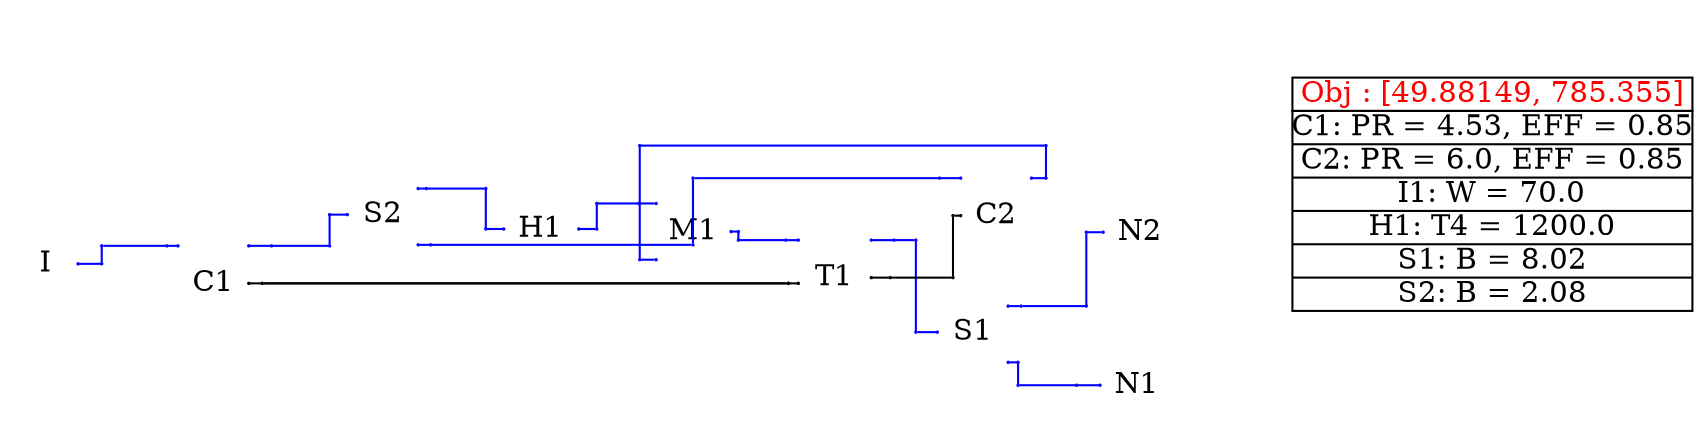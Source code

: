 graph sample6 {
	sizeNode1 [label="" color=white fixedsize=true height=0.01 pos="0,0!" shape=point width=0.01]
	sizeNode2 [label="" color=white fixedsize=true height=0.01 pos="7.888888888888889,2.69125!" shape=point width=0.01]
	configuration [label="{C1:  PR = 4.53, EFF = 0.85|C2:  PR = 6.0, EFF = 0.85|I1:  W = 70.0|H1:  T4 = 1200.0|S1:  B = 8.02|S2:  B = 2.08}" color=black fixedsize=true height=1.3333333333333333 pos="9.88888888888889,1.345625!" shape=record width=2.6666666666666665]
	obj [label="Obj : [49.88149, 785.355]" color=black fixedsize=true fontcolor=red height=0.2222222222222222 pos="9.88888888888889,2.1234027777777778!" shape=box width=2.6666666666666665]
	graph [layout=neato overlap=true]
	1 [label="" color=white height=0 image="C:\Users\57725\Desktop\work\component\\I.png" pos="0.24454822405657653,0.9930295921344388!" shape=box width=0]
	"1Label" [label=I color=white fixedsize=true height=0.2222222222222222 pos="0.24454822405657653,0.9930295921344388!" shape=box style=filled width=0.2222222222222222]
	2 [label="" color=white height=0 image="C:\Users\57725\Desktop\work\component\\C.png" pos="1.3617647355226272,0.8627778571540301!" shape=box width=0]
	"2Label" [label=C1 color=white fixedsize=true height=0.2222222222222222 pos="1.3617647355226272,0.8627778571540301!" shape=box style=filled width=0.2222222222222222]
	3 [label="" color=white height=0 image="C:\Users\57725\Desktop\work\component\\S.png" pos="2.4909877717470597,1.3209212736497142!" shape=box width=0]
	"3Label" [label=S2 color=white fixedsize=true height=0.2222222222222222 pos="2.4909877717470597,1.3209212736497142!" shape=box style=filled width=0.2222222222222222]
	4 [label="" color=white height=0 image="C:\Users\57725\Desktop\work\component\\T.png" pos="5.504677811271408,0.9009633296547016!" shape=box width=0]
	"4Label" [label=T1 color=white fixedsize=true height=0.2222222222222222 pos="5.504677811271408,0.9009633296547016!" shape=box style=filled width=0.2222222222222222]
	5 [label="" color=white height=0 image="C:\Users\57725\Desktop\work\component\\H.png" pos="3.5477855408778547,1.2251224968761574!" shape=box width=0]
	"5Label" [label=H1 color=white fixedsize=true height=0.2222222222222222 pos="3.5477855408778547,1.2251224968761574!" shape=box style=filled width=0.2222222222222222]
	6 [label="" color=white height=0 image="C:\Users\57725\Desktop\work\component\\C.png" pos="6.580191083433891,1.314058626730409!" shape=box width=0]
	"6Label" [label=C2 color=white fixedsize=true height=0.2222222222222222 pos="6.580191083433891,1.314058626730409!" shape=box style=filled width=0.2222222222222222]
	7 [label="" color=white height=0 image="C:\Users\57725\Desktop\work\component\\M.png" pos="4.563529063068268,1.2079131599501618!" shape=box width=0]
	"7Label" [label=M1 color=white fixedsize=true height=0.2222222222222222 pos="4.563529063068268,1.2079131599501618!" shape=box style=filled width=0.2222222222222222]
	8 [label="" color=white height=0 image="C:\Users\57725\Desktop\work\component\\S.png" pos="6.424372232099767,0.5375720663319962!" shape=box width=0]
	"8Label" [label=S1 color=white fixedsize=true height=0.2222222222222222 pos="6.424372232099767,0.5375720663319962!" shape=box style=filled width=0.2222222222222222]
	9 [label="" color=white height=0 image="C:\Users\57725\Desktop\work\component\\N.png" pos="7.522954255413132,0.183516572425321!" shape=box width=0]
	"9Label" [label=N1 color=white fixedsize=true height=0.2222222222222222 pos="7.522954255413132,0.183516572425321!" shape=box style=filled width=0.2222222222222222]
	10 [label="" color=white height=0 image="C:\Users\57725\Desktop\work\component\\N.png" pos="7.544207664580709,1.203650489180554!" shape=box width=0]
	"10Label" [label=N2 color=white fixedsize=true height=0.2222222222222222 pos="7.544207664580709,1.203650489180554!" shape=box style=filled width=0.2222222222222222]
	"1_e" [label="" color=blue fixedsize=true height=0.01 pos="0.4598260018343543,0.9930295921344388!" shape=point width=0.01]
	"1s_e" [label="" color=blue fixedsize=true height=0.01 pos="0.617628782044006,0.9930295921344388!" shape=point width=0.01]
	"1_e" -- "1s_e" [color=blue]
	C1_nw [label="" color=blue fixedsize=true height=0.01 pos="1.125653624411516,1.11277785715403!" shape=point width=0.01]
	C1t_nw [label="" color=blue fixedsize=true height=0.01 pos="1.051182382661131,1.11277785715403!" shape=point width=0.01]
	C1_nw -- C1t_nw [color=blue]
	blankNode400 [label="" color=blue fixedsize=true height=0.01 pos="0.617628782044006,1.11277785715403!" shape=point width=0.01]
	"1s_e" -- blankNode400 [color=blue]
	blankNode400 -- C1t_nw [color=blue]
	C1_ne [label="" color=blue fixedsize=true height=0.01 pos="1.5978758466337384,1.11277785715403!" shape=point width=0.01]
	C1s_ne [label="" color=blue fixedsize=true height=0.01 pos="1.7499160480016744,1.11277785715403!" shape=point width=0.01]
	C1_ne -- C1s_ne [color=blue]
	S2_w [label="" color=blue fixedsize=true height=0.01 pos="2.2548766606359485,1.3209212736497142!" shape=point width=0.01]
	S2t_w [label="" color=blue fixedsize=true height=0.01 pos="2.1367672111408886,1.3209212736497142!" shape=point width=0.01]
	S2_w -- S2t_w [color=blue]
	blankNode401 [label="" color=blue fixedsize=true height=0.01 pos="2.1367672111408886,1.11277785715403!" shape=point width=0.01]
	C1s_ne -- blankNode401 [color=blue]
	blankNode401 -- S2t_w [color=blue]
	4 [pos="5.504677811271408,0.8627778571540301!"]
	C1_e [label="" color=black fixedsize=true height=0.01 pos="1.5978758466337384,0.8627778571540301!" shape=point width=0.01]
	C1s_e [label="" color=black fixedsize=true height=0.01 pos="1.6873864977033424,0.8627778571540301!" shape=point width=0.01]
	C1_e -- C1s_e [color=black]
	T1_w [label="" color=black fixedsize=true height=0.01 pos="5.261622255715853,0.8627778571540301!" shape=point width=0.01]
	T1t_w [label="" color=black fixedsize=true height=0.01 pos="5.195077809199452,0.8627778571540301!" shape=point width=0.01]
	T1_w -- T1t_w [color=black]
	C1s_e:e -- T1t_w:w [color=black]
	blankNode402 [label="" color=black fixedsize=true height=0.01 pos="5.195077809199452,0.8627778571540301!" shape=point width=0.01]
	C1s_e -- blankNode402 [color=black]
	blankNode402 -- T1t_w [color=black]
	S2_ne [label="" color=blue fixedsize=true height=0.01 pos="2.7270988828581704,1.4945323847608254!" shape=point width=0.01]
	S2s_ne [label="" color=blue fixedsize=true height=0.01 pos="2.7820256652639057,1.4945323847608254!" shape=point width=0.01]
	S2_ne -- S2s_ne [color=blue]
	H1_w [label="" color=blue fixedsize=true height=0.01 pos="3.2977855408778547,1.2251224968761574!" shape=point width=0.01]
	H1t_w [label="" color=blue fixedsize=true height=0.01 pos="3.178048004640816,1.2251224968761574!" shape=point width=0.01]
	H1_w -- H1t_w [color=blue]
	blankNode403 [label="" color=blue fixedsize=true height=0.01 pos="3.178048004640816,1.4945323847608254!" shape=point width=0.01]
	S2s_ne -- blankNode403 [color=blue]
	blankNode403 -- H1t_w [color=blue]
	S2_se [label="" color=blue fixedsize=true height=0.01 pos="2.7270988828581704,1.1195323847608254!" shape=point width=0.01]
	S2s_se [label="" color=blue fixedsize=true height=0.01 pos="2.809519746454487,1.1195323847608254!" shape=point width=0.01]
	S2_se -- S2s_se [color=blue]
	C2_nw [label="" color=blue fixedsize=true height=0.01 pos="6.344079972322779,1.564058626730409!" shape=point width=0.01]
	C2t_nw [label="" color=blue fixedsize=true height=0.01 pos="6.202670250162675,1.564058626730409!" shape=point width=0.01]
	C2_nw -- C2t_nw [color=blue]
	blankNode404 [label="" color=blue fixedsize=true height=0.01 pos="4.5593565380543755,1.1195323847608254!" shape=point width=0.01]
	blankNode405 [label="" color=blue fixedsize=true height=0.01 pos="4.5593565380543755,1.564058626730409!" shape=point width=0.01]
	S2s_se -- blankNode404 [color=blue]
	blankNode404 -- blankNode405 [color=blue]
	blankNode405 -- C2t_nw [color=blue]
	H1_e [label="" color=blue fixedsize=true height=0.01 pos="3.7977855408778547,1.2251224968761574!" shape=point width=0.01]
	H1s_e [label="" color=blue fixedsize=true height=0.01 pos="3.918027060118918,1.2251224968761574!" shape=point width=0.01]
	H1_e -- H1s_e [color=blue]
	M1_nw [label="" color=blue fixedsize=true height=0.01 pos="4.313529063068268,1.3954131599501618!" shape=point width=0.01]
	M1t_nw [label="" color=blue fixedsize=true height=0.01 pos="4.197418737226951,1.3954131599501618!" shape=point width=0.01]
	M1_nw -- M1t_nw [color=blue]
	blankNode406 [label="" color=blue fixedsize=true height=0.01 pos="3.918027060118918,1.3954131599501618!" shape=point width=0.01]
	H1s_e -- blankNode406 [color=blue]
	blankNode406 -- M1t_nw [color=blue]
	M1_e [label="" color=blue fixedsize=true height=0.01 pos="4.813529063068268,1.2079131599501618!" shape=point width=0.01]
	M1s_e [label="" color=blue fixedsize=true height=0.01 pos="4.862053158525048,1.2079131599501618!" shape=point width=0.01]
	M1_e -- M1s_e [color=blue]
	T1_nw [label="" color=blue fixedsize=true height=0.01 pos="5.261622255715853,1.1509633296547017!" shape=point width=0.01]
	T1t_nw [label="" color=blue fixedsize=true height=0.01 pos="5.179088728874,1.1509633296547017!" shape=point width=0.01]
	T1_nw -- T1t_nw [color=blue]
	blankNode407 [label="" color=blue fixedsize=true height=0.01 pos="4.862053158525048,1.1509633296547017!" shape=point width=0.01]
	M1s_e -- blankNode407 [color=blue]
	blankNode407 -- T1t_nw [color=blue]
	T1_ne [label="" color=blue fixedsize=true height=0.01 pos="5.747733366826964,1.1509633296547017!" shape=point width=0.01]
	T1s_ne [label="" color=blue fixedsize=true height=0.01 pos="5.898862752064989,1.1509633296547017!" shape=point width=0.01]
	T1_ne -- T1s_ne [color=blue]
	S1_w [label="" color=blue fixedsize=true height=0.01 pos="6.188261120988656,0.5375720663319962!" shape=point width=0.01]
	S1t_w [label="" color=blue fixedsize=true height=0.01 pos="6.045252592061286,0.5375720663319962!" shape=point width=0.01]
	S1_w -- S1t_w [color=blue]
	blankNode408 [label="" color=blue fixedsize=true height=0.01 pos="6.045252592061286,1.1509633296547017!" shape=point width=0.01]
	T1s_ne -- blankNode408 [color=blue]
	blankNode408 -- S1t_w [color=blue]
	T1_e [label="" color=black fixedsize=true height=0.01 pos="5.747733366826964,0.9009633296547016!" shape=point width=0.01]
	T1s_e [label="" color=black fixedsize=true height=0.01 pos="5.874724816460424,0.9009633296547016!" shape=point width=0.01]
	T1_e -- T1s_e [color=black]
	C2_w [label="" color=black fixedsize=true height=0.01 pos="6.344079972322779,1.314058626730409!" shape=point width=0.01]
	C2t_w [label="" color=black fixedsize=true height=0.01 pos="6.292803337073385,1.314058626730409!" shape=point width=0.01]
	C2_w -- C2t_w [color=black]
	blankNode409 [label="" color=black fixedsize=true height=0.01 pos="6.292803337073385,0.9009633296547016!" shape=point width=0.01]
	T1s_e -- blankNode409 [color=black]
	blankNode409 -- C2t_w [color=black]
	S1_se [label="" color=blue fixedsize=true height=0.01 pos="6.6604833432108785,0.3361831774431073!" shape=point width=0.01]
	S1s_se [label="" color=blue fixedsize=true height=0.01 pos="6.726578406373196,0.3361831774431073!" shape=point width=0.01]
	S1_se -- S1s_se [color=blue]
	N1_w [label="" color=blue fixedsize=true height=0.01 pos="7.272954255413132,0.183516572425321!" shape=point width=0.01]
	N1t_w [label="" color=blue fixedsize=true height=0.01 pos="7.1165420063894125,0.183516572425321!" shape=point width=0.01]
	N1_w -- N1t_w [color=blue]
	blankNode410 [label="" color=blue fixedsize=true height=0.01 pos="6.726578406373196,0.183516572425321!" shape=point width=0.01]
	S1s_se -- blankNode410 [color=blue]
	blankNode410 -- N1t_w [color=blue]
	S1_ne [label="" color=blue fixedsize=true height=0.01 pos="6.6604833432108785,0.7111831774431072!" shape=point width=0.01]
	S1s_ne [label="" color=blue fixedsize=true height=0.01 pos="6.74721720614401,0.7111831774431072!" shape=point width=0.01]
	S1_ne -- S1s_ne [color=blue]
	N2_w [label="" color=blue fixedsize=true height=0.01 pos="7.294207664580709,1.203650489180554!" shape=point width=0.01]
	N2t_w [label="" color=blue fixedsize=true height=0.01 pos="7.181579202647187,1.203650489180554!" shape=point width=0.01]
	N2_w -- N2t_w [color=blue]
	blankNode411 [label="" color=blue fixedsize=true height=0.01 pos="7.181579202647187,0.7111831774431072!" shape=point width=0.01]
	S1s_ne -- blankNode411 [color=blue]
	blankNode411 -- N2t_w [color=blue]
	M1_sw [label="" color=blue fixedsize=true height=0.01 pos="4.313529063068268,1.0204131599501618!" shape=point width=0.01]
	M1s_sw [label="" color=blue fixedsize=true height=0.01 pos="4.204392081369993,1.0204131599501618!" shape=point width=0.01]
	M1_sw -- M1s_sw [color=blue]
	C2_ne [label="" color=blue fixedsize=true height=0.01 pos="6.816302194545002,1.564058626730409!" shape=point width=0.01]
	C2t_ne [label="" color=blue fixedsize=true height=0.01 pos="6.912651966750943,1.564058626730409!" shape=point width=0.01]
	C2_ne -- C2t_ne [color=blue]
	blankNode412 [label="" color=blue fixedsize=true height=0.01 pos="4.204392081369993,1.7810838584555644!" shape=point width=0.01]
	blankNode413 [label="" color=blue fixedsize=true height=0.01 pos="6.912651966750943,1.7810838584555644!" shape=point width=0.01]
	M1s_sw -- blankNode412 [color=blue]
	blankNode412 -- blankNode413 [color=blue]
	blankNode413 -- C2t_ne [color=blue]
}
